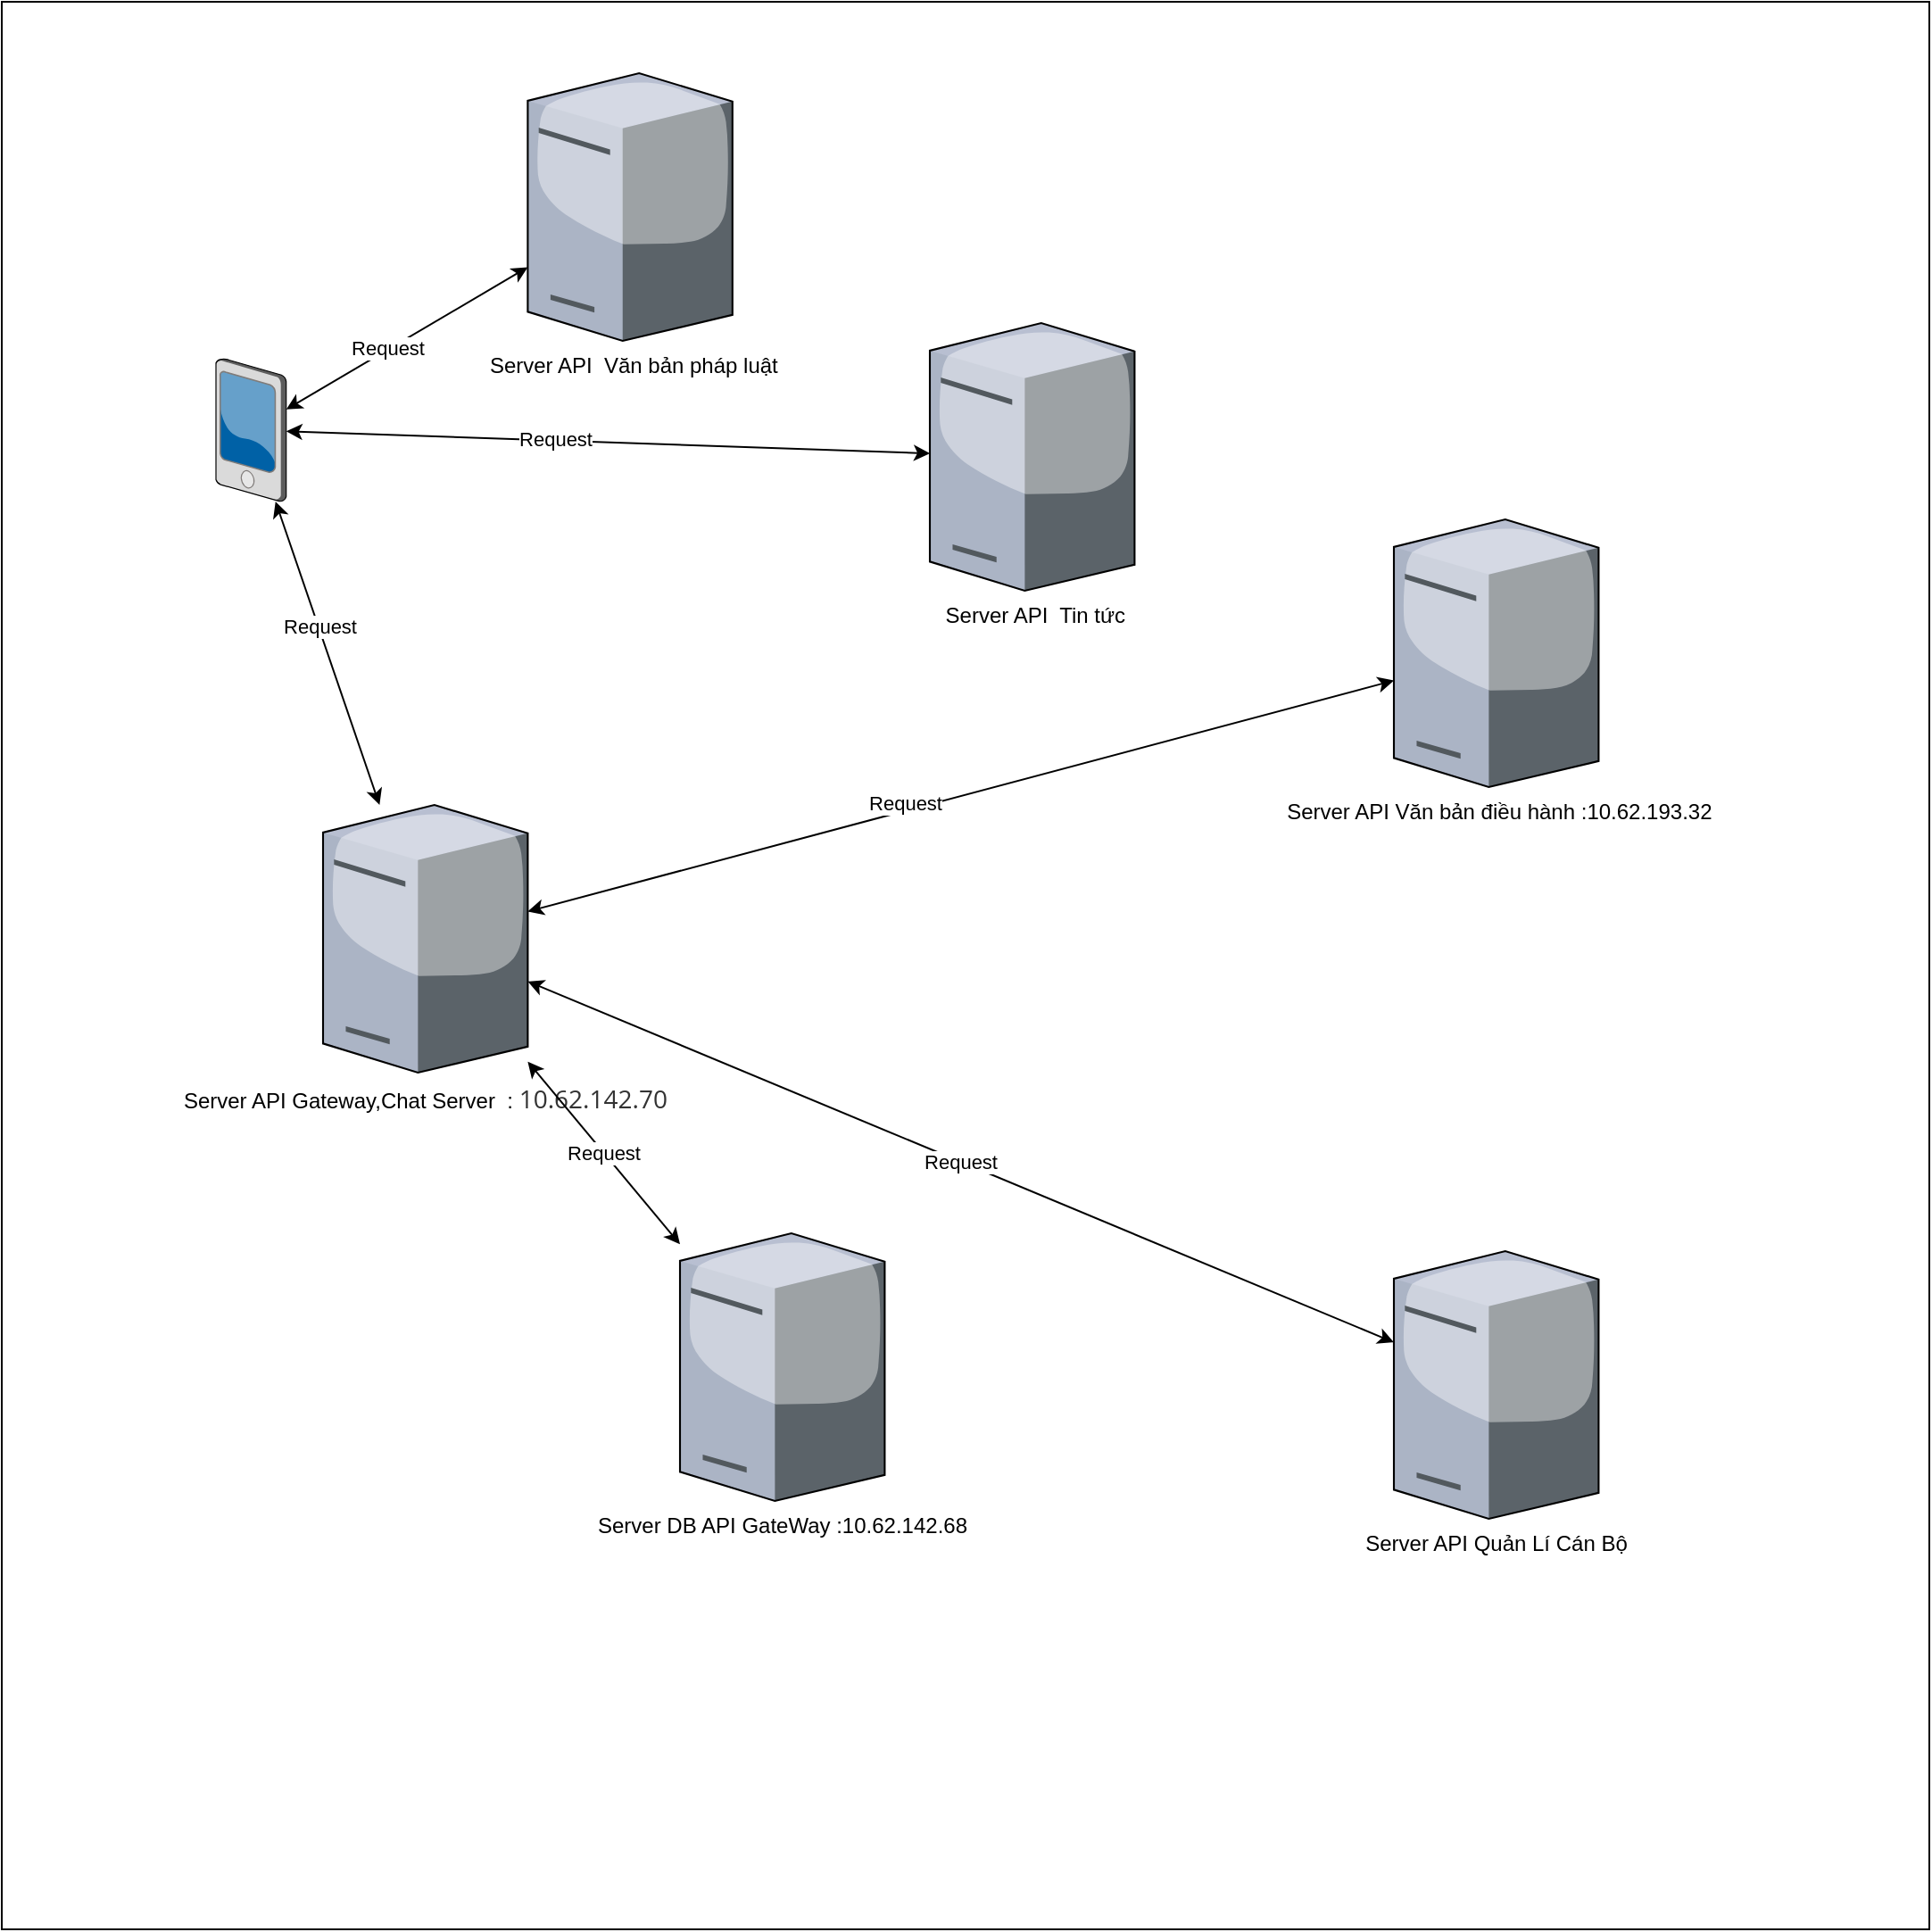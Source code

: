 <mxfile version="13.10.2" type="github">
  <diagram name="Page-1" id="822b0af5-4adb-64df-f703-e8dfc1f81529">
    <mxGraphModel dx="326" dy="1629" grid="1" gridSize="10" guides="1" tooltips="1" connect="1" arrows="1" fold="1" page="1" pageScale="1" pageWidth="1100" pageHeight="850" background="#ffffff" math="0" shadow="0">
      <root>
        <mxCell id="0" />
        <mxCell id="1" parent="0" />
        <mxCell id="RVc0fJ-_2hFhuDaeiaC--2" value="" style="whiteSpace=wrap;html=1;aspect=fixed;" vertex="1" parent="1">
          <mxGeometry x="1110" y="-110" width="1080" height="1080" as="geometry" />
        </mxCell>
        <mxCell id="RVc0fJ-_2hFhuDaeiaC--4" value="" style="verticalLabelPosition=bottom;aspect=fixed;html=1;verticalAlign=top;strokeColor=none;align=center;outlineConnect=0;shape=mxgraph.citrix.pda;" vertex="1" parent="1">
          <mxGeometry x="1230" y="90" width="39.35" height="80" as="geometry" />
        </mxCell>
        <mxCell id="RVc0fJ-_2hFhuDaeiaC--6" value="Server API Gateway,Chat Server&amp;nbsp; :&amp;nbsp;&lt;span style=&quot;color: rgb(51 , 51 , 51) ; font-family: &amp;#34;open sans&amp;#34; ; background-color: rgb(255 , 255 , 255)&quot;&gt;&lt;font style=&quot;font-size: 14px&quot;&gt;10.62.142.70&lt;/font&gt;&lt;/span&gt;" style="verticalLabelPosition=bottom;aspect=fixed;html=1;verticalAlign=top;strokeColor=none;align=center;outlineConnect=0;shape=mxgraph.citrix.license_server;" vertex="1" parent="1">
          <mxGeometry x="1290" y="340" width="114.7" height="150" as="geometry" />
        </mxCell>
        <mxCell id="RVc0fJ-_2hFhuDaeiaC--7" value="Server DB API GateWay :10.62.142.68" style="verticalLabelPosition=bottom;aspect=fixed;html=1;verticalAlign=top;strokeColor=none;align=center;outlineConnect=0;shape=mxgraph.citrix.license_server;" vertex="1" parent="1">
          <mxGeometry x="1490" y="580" width="114.7" height="150" as="geometry" />
        </mxCell>
        <mxCell id="RVc0fJ-_2hFhuDaeiaC--8" value="&amp;nbsp;Server API Văn bản điều hành :&lt;span&gt;10.62.193.32&lt;/span&gt;&lt;div&gt;&lt;br&gt;&lt;/div&gt;&lt;div&gt;&lt;br&gt;&lt;/div&gt;" style="verticalLabelPosition=bottom;aspect=fixed;html=1;verticalAlign=top;strokeColor=none;align=center;outlineConnect=0;shape=mxgraph.citrix.license_server;" vertex="1" parent="1">
          <mxGeometry x="1890" y="180" width="114.7" height="150" as="geometry" />
        </mxCell>
        <mxCell id="RVc0fJ-_2hFhuDaeiaC--9" value="Server API Quản Lí Cán Bộ" style="verticalLabelPosition=bottom;aspect=fixed;html=1;verticalAlign=top;strokeColor=none;align=center;outlineConnect=0;shape=mxgraph.citrix.license_server;" vertex="1" parent="1">
          <mxGeometry x="1890" y="590" width="114.7" height="150" as="geometry" />
        </mxCell>
        <mxCell id="RVc0fJ-_2hFhuDaeiaC--14" value="" style="endArrow=classic;startArrow=classic;html=1;" edge="1" parent="1" source="RVc0fJ-_2hFhuDaeiaC--6" target="RVc0fJ-_2hFhuDaeiaC--4">
          <mxGeometry width="50" height="50" relative="1" as="geometry">
            <mxPoint x="1270" y="340" as="sourcePoint" />
            <mxPoint x="1320" y="290" as="targetPoint" />
          </mxGeometry>
        </mxCell>
        <mxCell id="RVc0fJ-_2hFhuDaeiaC--18" value="Request" style="edgeLabel;html=1;align=center;verticalAlign=middle;resizable=0;points=[];" vertex="1" connectable="0" parent="RVc0fJ-_2hFhuDaeiaC--14">
          <mxGeometry x="0.168" relative="1" as="geometry">
            <mxPoint y="-1" as="offset" />
          </mxGeometry>
        </mxCell>
        <mxCell id="RVc0fJ-_2hFhuDaeiaC--19" value="" style="endArrow=classic;startArrow=classic;html=1;" edge="1" parent="1" source="RVc0fJ-_2hFhuDaeiaC--8" target="RVc0fJ-_2hFhuDaeiaC--6">
          <mxGeometry width="50" height="50" relative="1" as="geometry">
            <mxPoint x="1650" y="450" as="sourcePoint" />
            <mxPoint x="1700" y="400" as="targetPoint" />
          </mxGeometry>
        </mxCell>
        <mxCell id="RVc0fJ-_2hFhuDaeiaC--20" value="Request" style="edgeLabel;html=1;align=center;verticalAlign=middle;resizable=0;points=[];" vertex="1" connectable="0" parent="RVc0fJ-_2hFhuDaeiaC--19">
          <mxGeometry x="0.125" y="-4" relative="1" as="geometry">
            <mxPoint as="offset" />
          </mxGeometry>
        </mxCell>
        <mxCell id="RVc0fJ-_2hFhuDaeiaC--21" value="Request" style="endArrow=classic;startArrow=classic;html=1;" edge="1" parent="1" source="RVc0fJ-_2hFhuDaeiaC--7" target="RVc0fJ-_2hFhuDaeiaC--6">
          <mxGeometry width="50" height="50" relative="1" as="geometry">
            <mxPoint x="1650" y="450" as="sourcePoint" />
            <mxPoint x="1700" y="400" as="targetPoint" />
          </mxGeometry>
        </mxCell>
        <mxCell id="RVc0fJ-_2hFhuDaeiaC--22" value="Request" style="endArrow=classic;startArrow=classic;html=1;" edge="1" parent="1" source="RVc0fJ-_2hFhuDaeiaC--9" target="RVc0fJ-_2hFhuDaeiaC--6">
          <mxGeometry width="50" height="50" relative="1" as="geometry">
            <mxPoint x="1650" y="450" as="sourcePoint" />
            <mxPoint x="1700" y="400" as="targetPoint" />
          </mxGeometry>
        </mxCell>
        <mxCell id="RVc0fJ-_2hFhuDaeiaC--26" value="&amp;nbsp;Server API&amp;nbsp; Văn bản pháp luật&lt;div&gt;&lt;br&gt;&lt;/div&gt;&lt;div&gt;&lt;br&gt;&lt;/div&gt;" style="verticalLabelPosition=bottom;aspect=fixed;html=1;verticalAlign=top;strokeColor=none;align=center;outlineConnect=0;shape=mxgraph.citrix.license_server;" vertex="1" parent="1">
          <mxGeometry x="1404.7" y="-70" width="114.7" height="150" as="geometry" />
        </mxCell>
        <mxCell id="RVc0fJ-_2hFhuDaeiaC--27" value="&amp;nbsp;Server API&amp;nbsp; Tin tức&lt;div&gt;&lt;br&gt;&lt;/div&gt;&lt;div&gt;&lt;br&gt;&lt;/div&gt;" style="verticalLabelPosition=bottom;aspect=fixed;html=1;verticalAlign=top;strokeColor=none;align=center;outlineConnect=0;shape=mxgraph.citrix.license_server;" vertex="1" parent="1">
          <mxGeometry x="1630" y="70" width="114.7" height="150" as="geometry" />
        </mxCell>
        <mxCell id="RVc0fJ-_2hFhuDaeiaC--30" value="" style="endArrow=classic;startArrow=classic;html=1;" edge="1" parent="1" source="RVc0fJ-_2hFhuDaeiaC--26" target="RVc0fJ-_2hFhuDaeiaC--4">
          <mxGeometry width="50" height="50" relative="1" as="geometry">
            <mxPoint x="1331.646" y="350" as="sourcePoint" />
            <mxPoint x="1273.384" y="180" as="targetPoint" />
          </mxGeometry>
        </mxCell>
        <mxCell id="RVc0fJ-_2hFhuDaeiaC--31" value="Request" style="edgeLabel;html=1;align=center;verticalAlign=middle;resizable=0;points=[];" vertex="1" connectable="0" parent="RVc0fJ-_2hFhuDaeiaC--30">
          <mxGeometry x="0.168" relative="1" as="geometry">
            <mxPoint y="-1" as="offset" />
          </mxGeometry>
        </mxCell>
        <mxCell id="RVc0fJ-_2hFhuDaeiaC--32" value="" style="endArrow=classic;startArrow=classic;html=1;" edge="1" parent="1" source="RVc0fJ-_2hFhuDaeiaC--27" target="RVc0fJ-_2hFhuDaeiaC--4">
          <mxGeometry width="50" height="50" relative="1" as="geometry">
            <mxPoint x="1450" y="97.735" as="sourcePoint" />
            <mxPoint x="1279.35" y="135.631" as="targetPoint" />
          </mxGeometry>
        </mxCell>
        <mxCell id="RVc0fJ-_2hFhuDaeiaC--33" value="Request" style="edgeLabel;html=1;align=center;verticalAlign=middle;resizable=0;points=[];" vertex="1" connectable="0" parent="RVc0fJ-_2hFhuDaeiaC--32">
          <mxGeometry x="0.168" relative="1" as="geometry">
            <mxPoint y="-1" as="offset" />
          </mxGeometry>
        </mxCell>
      </root>
    </mxGraphModel>
  </diagram>
</mxfile>
